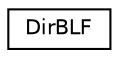 digraph G
{
  edge [fontname="Helvetica",fontsize="10",labelfontname="Helvetica",labelfontsize="10"];
  node [fontname="Helvetica",fontsize="10",shape=record];
  rankdir=LR;
  Node1 [label="DirBLF",height=0.2,width=0.4,color="black", fillcolor="white", style="filled",URL="$d2/d89/structDirBLF.html"];
}
